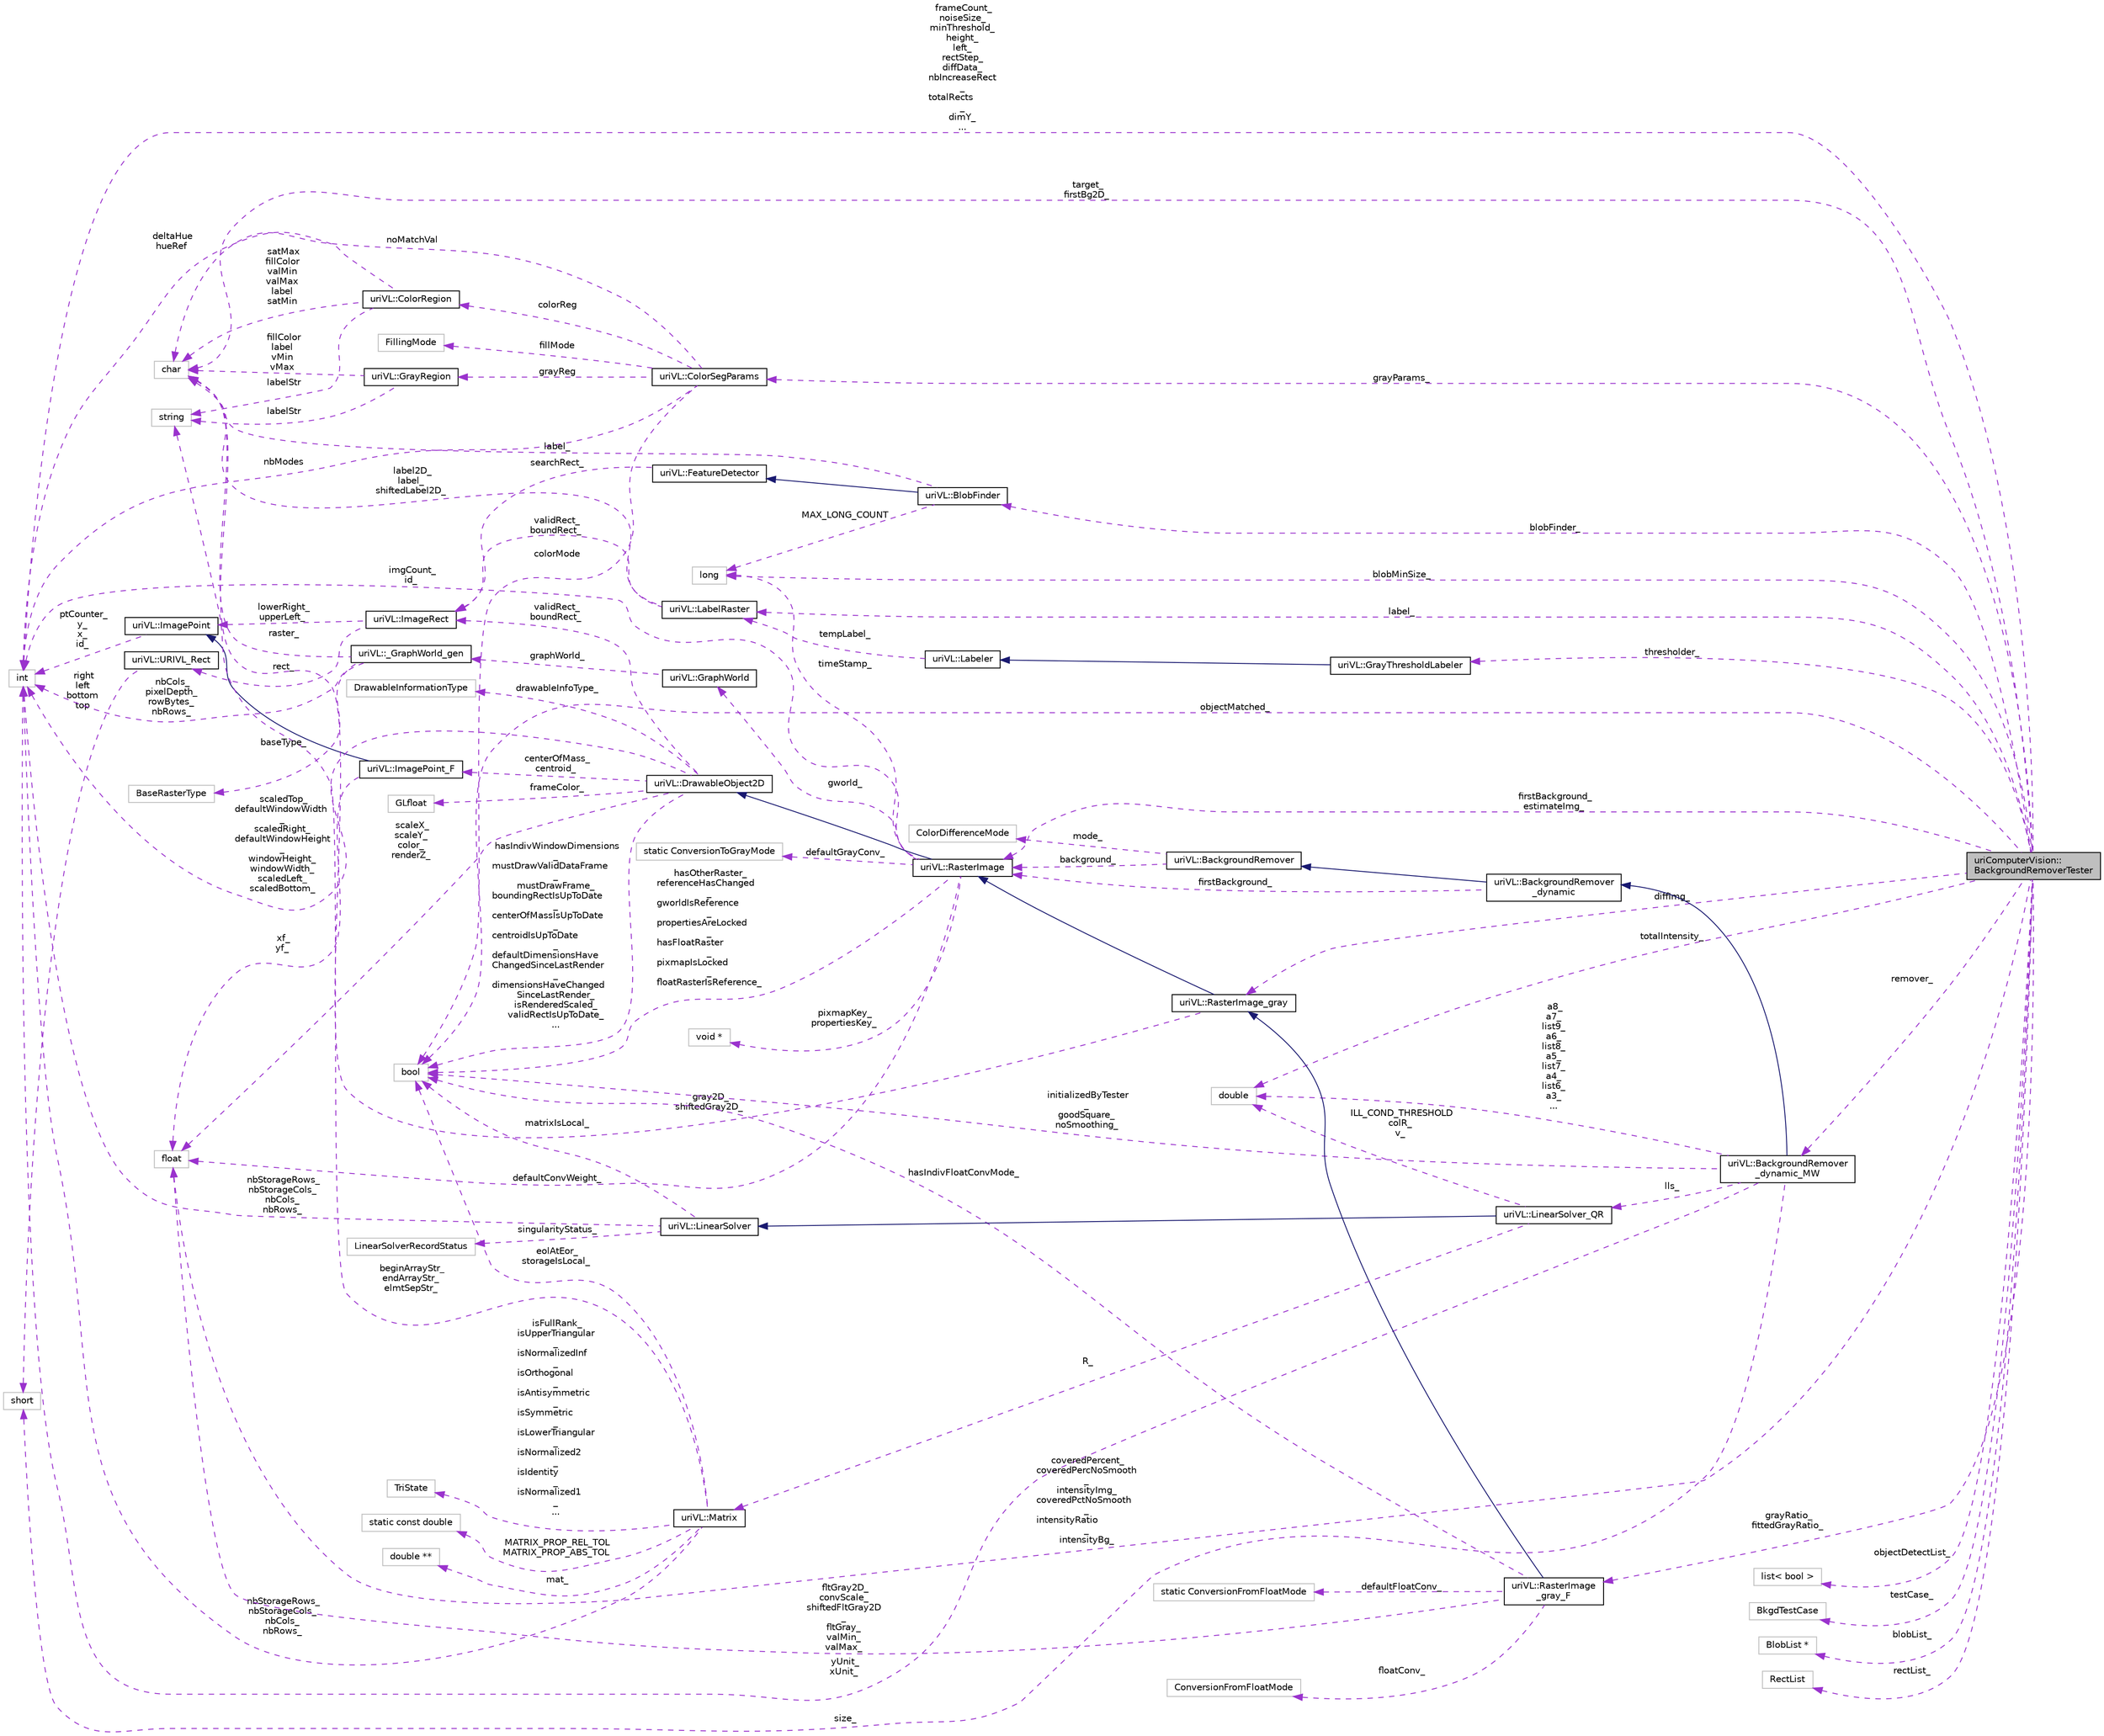 digraph "uriComputerVision::BackgroundRemoverTester"
{
  edge [fontname="Helvetica",fontsize="10",labelfontname="Helvetica",labelfontsize="10"];
  node [fontname="Helvetica",fontsize="10",shape=record];
  rankdir="LR";
  Node1 [label="uriComputerVision::\lBackgroundRemoverTester",height=0.2,width=0.4,color="black", fillcolor="grey75", style="filled", fontcolor="black"];
  Node2 -> Node1 [dir="back",color="darkorchid3",fontsize="10",style="dashed",label=" label_" ,fontname="Helvetica"];
  Node2 [label="uriVL::LabelRaster",height=0.2,width=0.4,color="black", fillcolor="white", style="filled",URL="$classuriVL_1_1LabelRaster.html",tooltip="Base label raster class. "];
  Node3 -> Node2 [dir="back",color="darkorchid3",fontsize="10",style="dashed",label=" validRect_\nboundRect_" ,fontname="Helvetica"];
  Node3 [label="uriVL::ImageRect",height=0.2,width=0.4,color="black", fillcolor="white", style="filled",URL="$classuriVL_1_1ImageRect.html",tooltip="Implements the ImageRect class. "];
  Node4 -> Node3 [dir="back",color="darkorchid3",fontsize="10",style="dashed",label=" rect_" ,fontname="Helvetica"];
  Node4 [label="uriVL::URIVL_Rect",height=0.2,width=0.4,color="black", fillcolor="white", style="filled",URL="$structuriVL_1_1URIVL__Rect.html",tooltip="For platforms not supported by Quicktime, we need to define Rect. "];
  Node5 -> Node4 [dir="back",color="darkorchid3",fontsize="10",style="dashed",label=" right\nleft\nbottom\ntop" ,fontname="Helvetica"];
  Node5 [label="short",height=0.2,width=0.4,color="grey75", fillcolor="white", style="filled"];
  Node6 -> Node3 [dir="back",color="darkorchid3",fontsize="10",style="dashed",label=" lowerRight_\nupperLeft_" ,fontname="Helvetica"];
  Node6 [label="uriVL::ImagePoint",height=0.2,width=0.4,color="black", fillcolor="white", style="filled",URL="$classuriVL_1_1ImagePoint.html",tooltip="Implements the ImagePoint class. "];
  Node7 -> Node6 [dir="back",color="darkorchid3",fontsize="10",style="dashed",label=" ptCounter_\ny_\nx_\nid_" ,fontname="Helvetica"];
  Node7 [label="int",height=0.2,width=0.4,color="grey75", fillcolor="white", style="filled"];
  Node8 -> Node2 [dir="back",color="darkorchid3",fontsize="10",style="dashed",label=" label2D_\nlabel_\nshiftedLabel2D_" ,fontname="Helvetica"];
  Node8 [label="char",height=0.2,width=0.4,color="grey75", fillcolor="white", style="filled"];
  Node9 -> Node1 [dir="back",color="darkorchid3",fontsize="10",style="dashed",label=" blobFinder_" ,fontname="Helvetica"];
  Node9 [label="uriVL::BlobFinder",height=0.2,width=0.4,color="black", fillcolor="white", style="filled",URL="$classuriVL_1_1BlobFinder.html",tooltip="Blob Finder class. "];
  Node10 -> Node9 [dir="back",color="midnightblue",fontsize="10",style="solid",fontname="Helvetica"];
  Node10 [label="uriVL::FeatureDetector",height=0.2,width=0.4,color="black", fillcolor="white", style="filled",URL="$classuriVL_1_1FeatureDetector.html",tooltip="FeatureDetector class. "];
  Node3 -> Node10 [dir="back",color="darkorchid3",fontsize="10",style="dashed",label=" searchRect_" ,fontname="Helvetica"];
  Node8 -> Node9 [dir="back",color="darkorchid3",fontsize="10",style="dashed",label=" label_" ,fontname="Helvetica"];
  Node11 -> Node9 [dir="back",color="darkorchid3",fontsize="10",style="dashed",label=" MAX_LONG_COUNT" ,fontname="Helvetica"];
  Node11 [label="long",height=0.2,width=0.4,color="grey75", fillcolor="white", style="filled"];
  Node12 -> Node1 [dir="back",color="darkorchid3",fontsize="10",style="dashed",label=" grayParams_" ,fontname="Helvetica"];
  Node12 [label="uriVL::ColorSegParams",height=0.2,width=0.4,color="black", fillcolor="white", style="filled",URL="$classuriVL_1_1ColorSegParams.html",tooltip="Data structure that stores parameters for a color/gray-based segmentation. "];
  Node13 -> Node12 [dir="back",color="darkorchid3",fontsize="10",style="dashed",label=" fillMode" ,fontname="Helvetica"];
  Node13 [label="FillingMode",height=0.2,width=0.4,color="grey75", fillcolor="white", style="filled"];
  Node14 -> Node12 [dir="back",color="darkorchid3",fontsize="10",style="dashed",label=" colorReg" ,fontname="Helvetica"];
  Node14 [label="uriVL::ColorRegion",height=0.2,width=0.4,color="black", fillcolor="white", style="filled",URL="$structuriVL_1_1ColorRegion.html",tooltip="A ColorRegion is defined as a rectangular domain in the HSV space. "];
  Node8 -> Node14 [dir="back",color="darkorchid3",fontsize="10",style="dashed",label=" satMax\nfillColor\nvalMin\nvalMax\nlabel\nsatMin" ,fontname="Helvetica"];
  Node7 -> Node14 [dir="back",color="darkorchid3",fontsize="10",style="dashed",label=" deltaHue\nhueRef" ,fontname="Helvetica"];
  Node15 -> Node14 [dir="back",color="darkorchid3",fontsize="10",style="dashed",label=" labelStr" ,fontname="Helvetica"];
  Node15 [label="string",height=0.2,width=0.4,color="grey75", fillcolor="white", style="filled"];
  Node8 -> Node12 [dir="back",color="darkorchid3",fontsize="10",style="dashed",label=" noMatchVal" ,fontname="Helvetica"];
  Node7 -> Node12 [dir="back",color="darkorchid3",fontsize="10",style="dashed",label=" nbModes" ,fontname="Helvetica"];
  Node16 -> Node12 [dir="back",color="darkorchid3",fontsize="10",style="dashed",label=" colorMode" ,fontname="Helvetica"];
  Node16 [label="bool",height=0.2,width=0.4,color="grey75", fillcolor="white", style="filled"];
  Node17 -> Node12 [dir="back",color="darkorchid3",fontsize="10",style="dashed",label=" grayReg" ,fontname="Helvetica"];
  Node17 [label="uriVL::GrayRegion",height=0.2,width=0.4,color="black", fillcolor="white", style="filled",URL="$structuriVL_1_1GrayRegion.html",tooltip="A GrayRegion is defined as a range of gray-level values. "];
  Node8 -> Node17 [dir="back",color="darkorchid3",fontsize="10",style="dashed",label=" fillColor\nlabel\nvMin\nvMax" ,fontname="Helvetica"];
  Node15 -> Node17 [dir="back",color="darkorchid3",fontsize="10",style="dashed",label=" labelStr" ,fontname="Helvetica"];
  Node18 -> Node1 [dir="back",color="darkorchid3",fontsize="10",style="dashed",label=" totalIntensity_" ,fontname="Helvetica"];
  Node18 [label="double",height=0.2,width=0.4,color="grey75", fillcolor="white", style="filled"];
  Node19 -> Node1 [dir="back",color="darkorchid3",fontsize="10",style="dashed",label=" grayRatio_\nfittedGrayRatio_" ,fontname="Helvetica"];
  Node19 [label="uriVL::RasterImage\l_gray_F",height=0.2,width=0.4,color="black", fillcolor="white", style="filled",URL="$classuriVL_1_1RasterImage__gray__F.html",tooltip="Floating point gray-level image class. "];
  Node20 -> Node19 [dir="back",color="midnightblue",fontsize="10",style="solid",fontname="Helvetica"];
  Node20 [label="uriVL::RasterImage_gray",height=0.2,width=0.4,color="black", fillcolor="white", style="filled",URL="$classuriVL_1_1RasterImage__gray.html",tooltip="Base gray-level image class. "];
  Node21 -> Node20 [dir="back",color="midnightblue",fontsize="10",style="solid",fontname="Helvetica"];
  Node21 [label="uriVL::RasterImage",height=0.2,width=0.4,color="black", fillcolor="white", style="filled",URL="$classuriVL_1_1RasterImage.html",tooltip="Virtual base image class. "];
  Node22 -> Node21 [dir="back",color="midnightblue",fontsize="10",style="solid",fontname="Helvetica"];
  Node22 [label="uriVL::DrawableObject2D",height=0.2,width=0.4,color="black", fillcolor="white", style="filled",URL="$classuriVL_1_1DrawableObject2D.html",tooltip="Virtual base DrawableObject2D class. "];
  Node23 -> Node22 [dir="back",color="darkorchid3",fontsize="10",style="dashed",label=" frameColor_" ,fontname="Helvetica"];
  Node23 [label="GLfloat",height=0.2,width=0.4,color="grey75", fillcolor="white", style="filled"];
  Node3 -> Node22 [dir="back",color="darkorchid3",fontsize="10",style="dashed",label=" validRect_\nboundRect_" ,fontname="Helvetica"];
  Node24 -> Node22 [dir="back",color="darkorchid3",fontsize="10",style="dashed",label=" centerOfMass_\ncentroid_" ,fontname="Helvetica"];
  Node24 [label="uriVL::ImagePoint_F",height=0.2,width=0.4,color="black", fillcolor="white", style="filled",URL="$classuriVL_1_1ImagePoint__F.html",tooltip="Implements the ImagePoint_F class. "];
  Node6 -> Node24 [dir="back",color="midnightblue",fontsize="10",style="solid",fontname="Helvetica"];
  Node25 -> Node24 [dir="back",color="darkorchid3",fontsize="10",style="dashed",label=" xf_\nyf_" ,fontname="Helvetica"];
  Node25 [label="float",height=0.2,width=0.4,color="grey75", fillcolor="white", style="filled"];
  Node25 -> Node22 [dir="back",color="darkorchid3",fontsize="10",style="dashed",label=" scaleX_\nscaleY_\ncolor_\nrenderZ_" ,fontname="Helvetica"];
  Node7 -> Node22 [dir="back",color="darkorchid3",fontsize="10",style="dashed",label=" scaledTop_\ndefaultWindowWidth\l_\nscaledRight_\ndefaultWindowHeight\l_\nwindowHeight_\nwindowWidth_\nscaledLeft_\nscaledBottom_" ,fontname="Helvetica"];
  Node16 -> Node22 [dir="back",color="darkorchid3",fontsize="10",style="dashed",label=" hasIndivWindowDimensions\l_\nmustDrawValidDataFrame\l_\nmustDrawFrame_\nboundingRectIsUpToDate\l_\ncenterOfMassIsUpToDate\l_\ncentroidIsUpToDate\l_\ndefaultDimensionsHave\lChangedSinceLastRender\l_\ndimensionsHaveChanged\lSinceLastRender_\nisRenderedScaled_\nvalidRectIsUpToDate_\n..." ,fontname="Helvetica"];
  Node26 -> Node22 [dir="back",color="darkorchid3",fontsize="10",style="dashed",label=" drawableInfoType_" ,fontname="Helvetica"];
  Node26 [label="DrawableInformationType",height=0.2,width=0.4,color="grey75", fillcolor="white", style="filled"];
  Node27 -> Node21 [dir="back",color="darkorchid3",fontsize="10",style="dashed",label=" gworld_" ,fontname="Helvetica"];
  Node27 [label="uriVL::GraphWorld",height=0.2,width=0.4,color="black", fillcolor="white", style="filled",URL="$classuriVL_1_1GraphWorld.html",tooltip="Implements the GraphWorld class. "];
  Node28 -> Node27 [dir="back",color="darkorchid3",fontsize="10",style="dashed",label=" graphWorld_" ,fontname="Helvetica"];
  Node28 [label="uriVL::_GraphWorld_gen",height=0.2,width=0.4,color="black", fillcolor="white", style="filled",URL="$classuriVL_1_1__GraphWorld__gen.html",tooltip="Implements the _GraphWorld_gen class. "];
  Node8 -> Node28 [dir="back",color="darkorchid3",fontsize="10",style="dashed",label=" raster_" ,fontname="Helvetica"];
  Node29 -> Node28 [dir="back",color="darkorchid3",fontsize="10",style="dashed",label=" baseType_" ,fontname="Helvetica"];
  Node29 [label="BaseRasterType",height=0.2,width=0.4,color="grey75", fillcolor="white", style="filled"];
  Node7 -> Node28 [dir="back",color="darkorchid3",fontsize="10",style="dashed",label=" nbCols_\npixelDepth_\nrowBytes_\nnbRows_" ,fontname="Helvetica"];
  Node25 -> Node21 [dir="back",color="darkorchid3",fontsize="10",style="dashed",label=" defaultConvWeight_" ,fontname="Helvetica"];
  Node7 -> Node21 [dir="back",color="darkorchid3",fontsize="10",style="dashed",label=" imgCount_\nid_" ,fontname="Helvetica"];
  Node16 -> Node21 [dir="back",color="darkorchid3",fontsize="10",style="dashed",label=" hasOtherRaster_\nreferenceHasChanged\l_\ngworldIsReference\l_\npropertiesAreLocked\l_\nhasFloatRaster\l_\npixmapIsLocked\l_\nfloatRasterIsReference_" ,fontname="Helvetica"];
  Node30 -> Node21 [dir="back",color="darkorchid3",fontsize="10",style="dashed",label=" defaultGrayConv_" ,fontname="Helvetica"];
  Node30 [label="static ConversionToGrayMode",height=0.2,width=0.4,color="grey75", fillcolor="white", style="filled"];
  Node11 -> Node21 [dir="back",color="darkorchid3",fontsize="10",style="dashed",label=" timeStamp_" ,fontname="Helvetica"];
  Node31 -> Node21 [dir="back",color="darkorchid3",fontsize="10",style="dashed",label=" pixmapKey_\npropertiesKey_" ,fontname="Helvetica"];
  Node31 [label="void *",height=0.2,width=0.4,color="grey75", fillcolor="white", style="filled"];
  Node8 -> Node20 [dir="back",color="darkorchid3",fontsize="10",style="dashed",label=" gray2D_\nshiftedGray2D_" ,fontname="Helvetica"];
  Node25 -> Node19 [dir="back",color="darkorchid3",fontsize="10",style="dashed",label=" fltGray2D_\nconvScale_\nshiftedFltGray2D\l_\nfltGray_\nvalMin_\nvalMax_" ,fontname="Helvetica"];
  Node16 -> Node19 [dir="back",color="darkorchid3",fontsize="10",style="dashed",label=" hasIndivFloatConvMode_" ,fontname="Helvetica"];
  Node32 -> Node19 [dir="back",color="darkorchid3",fontsize="10",style="dashed",label=" defaultFloatConv_" ,fontname="Helvetica"];
  Node32 [label="static ConversionFromFloatMode",height=0.2,width=0.4,color="grey75", fillcolor="white", style="filled"];
  Node33 -> Node19 [dir="back",color="darkorchid3",fontsize="10",style="dashed",label=" floatConv_" ,fontname="Helvetica"];
  Node33 [label="ConversionFromFloatMode",height=0.2,width=0.4,color="grey75", fillcolor="white", style="filled"];
  Node25 -> Node1 [dir="back",color="darkorchid3",fontsize="10",style="dashed",label=" coveredPercent_\ncoveredPercNoSmooth\l_\nintensityImg_\ncoveredPctNoSmooth\l_\nintensityRatio\l_\nintensityBg_" ,fontname="Helvetica"];
  Node8 -> Node1 [dir="back",color="darkorchid3",fontsize="10",style="dashed",label=" target_\nfirstBg2D_" ,fontname="Helvetica"];
  Node34 -> Node1 [dir="back",color="darkorchid3",fontsize="10",style="dashed",label=" objectDetectList_" ,fontname="Helvetica"];
  Node34 [label="list\< bool \>",height=0.2,width=0.4,color="grey75", fillcolor="white", style="filled"];
  Node20 -> Node1 [dir="back",color="darkorchid3",fontsize="10",style="dashed",label=" diffImg_" ,fontname="Helvetica"];
  Node7 -> Node1 [dir="back",color="darkorchid3",fontsize="10",style="dashed",label=" frameCount_\nnoiseSize_\nminThreshold_\nheight_\nleft_\nrectStep_\ndiffData_\nnbIncreaseRect\l_\ntotalRects\l_\ndimY_\n..." ,fontname="Helvetica"];
  Node35 -> Node1 [dir="back",color="darkorchid3",fontsize="10",style="dashed",label=" remover_" ,fontname="Helvetica"];
  Node35 [label="uriVL::BackgroundRemover\l_dynamic_MW",height=0.2,width=0.4,color="black", fillcolor="white", style="filled",URL="$classuriVL_1_1BackgroundRemover__dynamic__MW.html",tooltip="Inherited from: BackgroundRemover_dynamic Deal with changing background using a certain linear model..."];
  Node36 -> Node35 [dir="back",color="midnightblue",fontsize="10",style="solid",fontname="Helvetica"];
  Node36 [label="uriVL::BackgroundRemover\l_dynamic",height=0.2,width=0.4,color="black", fillcolor="white", style="filled",URL="$classuriVL_1_1BackgroundRemover__dynamic.html",tooltip="This class cannot be instantiated Inherited from: BackgroundRemover_dynamic Deal with changing backgr..."];
  Node37 -> Node36 [dir="back",color="midnightblue",fontsize="10",style="solid",fontname="Helvetica"];
  Node37 [label="uriVL::BackgroundRemover",height=0.2,width=0.4,color="black", fillcolor="white", style="filled",URL="$classuriVL_1_1BackgroundRemover.html",tooltip="BackgroundRemover is an abstract class (with pure virtual member function) Inherited by BackgroundRem..."];
  Node38 -> Node37 [dir="back",color="darkorchid3",fontsize="10",style="dashed",label=" mode_" ,fontname="Helvetica"];
  Node38 [label="ColorDifferenceMode",height=0.2,width=0.4,color="grey75", fillcolor="white", style="filled"];
  Node21 -> Node37 [dir="back",color="darkorchid3",fontsize="10",style="dashed",label=" background_" ,fontname="Helvetica"];
  Node21 -> Node36 [dir="back",color="darkorchid3",fontsize="10",style="dashed",label=" firstBackground_" ,fontname="Helvetica"];
  Node18 -> Node35 [dir="back",color="darkorchid3",fontsize="10",style="dashed",label=" a8_\na7_\nlist9_\na6_\nlist8_\na5_\nlist7_\na4_\nlist6_\na3_\n..." ,fontname="Helvetica"];
  Node39 -> Node35 [dir="back",color="darkorchid3",fontsize="10",style="dashed",label=" lls_" ,fontname="Helvetica"];
  Node39 [label="uriVL::LinearSolver_QR",height=0.2,width=0.4,color="black", fillcolor="white", style="filled",URL="$classuriVL_1_1LinearSolver__QR.html",tooltip="Class that implement the Householder QR factorization algorithm for solving overdetermined SLEs..."];
  Node40 -> Node39 [dir="back",color="midnightblue",fontsize="10",style="solid",fontname="Helvetica"];
  Node40 [label="uriVL::LinearSolver",height=0.2,width=0.4,color="black", fillcolor="white", style="filled",URL="$classuriVL_1_1LinearSolver.html",tooltip="Parent class to all classes that implement an algorithm for solving a system of linear equations..."];
  Node41 -> Node40 [dir="back",color="darkorchid3",fontsize="10",style="dashed",label=" singularityStatus_" ,fontname="Helvetica"];
  Node41 [label="LinearSolverRecordStatus",height=0.2,width=0.4,color="grey75", fillcolor="white", style="filled"];
  Node7 -> Node40 [dir="back",color="darkorchid3",fontsize="10",style="dashed",label=" nbStorageRows_\nnbStorageCols_\nnbCols_\nnbRows_" ,fontname="Helvetica"];
  Node16 -> Node40 [dir="back",color="darkorchid3",fontsize="10",style="dashed",label=" matrixIsLocal_" ,fontname="Helvetica"];
  Node18 -> Node39 [dir="back",color="darkorchid3",fontsize="10",style="dashed",label=" ILL_COND_THRESHOLD\ncolR_\nv_" ,fontname="Helvetica"];
  Node42 -> Node39 [dir="back",color="darkorchid3",fontsize="10",style="dashed",label=" R_" ,fontname="Helvetica"];
  Node42 [label="uriVL::Matrix",height=0.2,width=0.4,color="black", fillcolor="white", style="filled",URL="$classuriVL_1_1Matrix.html",tooltip="Implements the Matrix class of Linear Algebra matrices. "];
  Node7 -> Node42 [dir="back",color="darkorchid3",fontsize="10",style="dashed",label=" nbStorageRows_\nnbStorageCols_\nnbCols_\nnbRows_" ,fontname="Helvetica"];
  Node15 -> Node42 [dir="back",color="darkorchid3",fontsize="10",style="dashed",label=" beginArrayStr_\nendArrayStr_\nelmtSepStr_" ,fontname="Helvetica"];
  Node16 -> Node42 [dir="back",color="darkorchid3",fontsize="10",style="dashed",label=" eolAtEor_\nstorageIsLocal_" ,fontname="Helvetica"];
  Node43 -> Node42 [dir="back",color="darkorchid3",fontsize="10",style="dashed",label=" isFullRank_\nisUpperTriangular\l_\nisNormalizedInf\l_\nisOrthogonal\l_\nisAntisymmetric\l_\nisSymmetric\l_\nisLowerTriangular\l_\nisNormalized2\l_\nisIdentity\l_\nisNormalized1\l_\n..." ,fontname="Helvetica"];
  Node43 [label="TriState",height=0.2,width=0.4,color="grey75", fillcolor="white", style="filled"];
  Node44 -> Node42 [dir="back",color="darkorchid3",fontsize="10",style="dashed",label=" MATRIX_PROP_REL_TOL\nMATRIX_PROP_ABS_TOL" ,fontname="Helvetica"];
  Node44 [label="static const double",height=0.2,width=0.4,color="grey75", fillcolor="white", style="filled"];
  Node45 -> Node42 [dir="back",color="darkorchid3",fontsize="10",style="dashed",label=" mat_" ,fontname="Helvetica"];
  Node45 [label="double **",height=0.2,width=0.4,color="grey75", fillcolor="white", style="filled"];
  Node5 -> Node35 [dir="back",color="darkorchid3",fontsize="10",style="dashed",label=" size_" ,fontname="Helvetica"];
  Node7 -> Node35 [dir="back",color="darkorchid3",fontsize="10",style="dashed",label=" yUnit_\nxUnit_" ,fontname="Helvetica"];
  Node16 -> Node35 [dir="back",color="darkorchid3",fontsize="10",style="dashed",label=" initializedByTester\l_\ngoodSquare_\nnoSmoothing_" ,fontname="Helvetica"];
  Node16 -> Node1 [dir="back",color="darkorchid3",fontsize="10",style="dashed",label=" objectMatched_" ,fontname="Helvetica"];
  Node46 -> Node1 [dir="back",color="darkorchid3",fontsize="10",style="dashed",label=" thresholder_" ,fontname="Helvetica"];
  Node46 [label="uriVL::GrayThresholdLabeler",height=0.2,width=0.4,color="black", fillcolor="white", style="filled",URL="$classuriVL_1_1GrayThresholdLabeler.html",tooltip="A GrayThresholdLabeler segments an image into regions based on a set of predefined gray-level modes..."];
  Node47 -> Node46 [dir="back",color="midnightblue",fontsize="10",style="solid",fontname="Helvetica"];
  Node47 [label="uriVL::Labeler",height=0.2,width=0.4,color="black", fillcolor="white", style="filled",URL="$classuriVL_1_1Labeler.html",tooltip="A Labeler object assigns a label to each pixel of its input image. "];
  Node2 -> Node47 [dir="back",color="darkorchid3",fontsize="10",style="dashed",label=" tempLabel_" ,fontname="Helvetica"];
  Node48 -> Node1 [dir="back",color="darkorchid3",fontsize="10",style="dashed",label=" testCase_" ,fontname="Helvetica"];
  Node48 [label="BkgdTestCase",height=0.2,width=0.4,color="grey75", fillcolor="white", style="filled"];
  Node49 -> Node1 [dir="back",color="darkorchid3",fontsize="10",style="dashed",label=" blobList_" ,fontname="Helvetica"];
  Node49 [label="BlobList *",height=0.2,width=0.4,color="grey75", fillcolor="white", style="filled"];
  Node11 -> Node1 [dir="back",color="darkorchid3",fontsize="10",style="dashed",label=" blobMinSize_" ,fontname="Helvetica"];
  Node50 -> Node1 [dir="back",color="darkorchid3",fontsize="10",style="dashed",label=" rectList_" ,fontname="Helvetica"];
  Node50 [label="RectList",height=0.2,width=0.4,color="grey75", fillcolor="white", style="filled"];
  Node21 -> Node1 [dir="back",color="darkorchid3",fontsize="10",style="dashed",label=" firstBackground_\nestimateImg_" ,fontname="Helvetica"];
}
